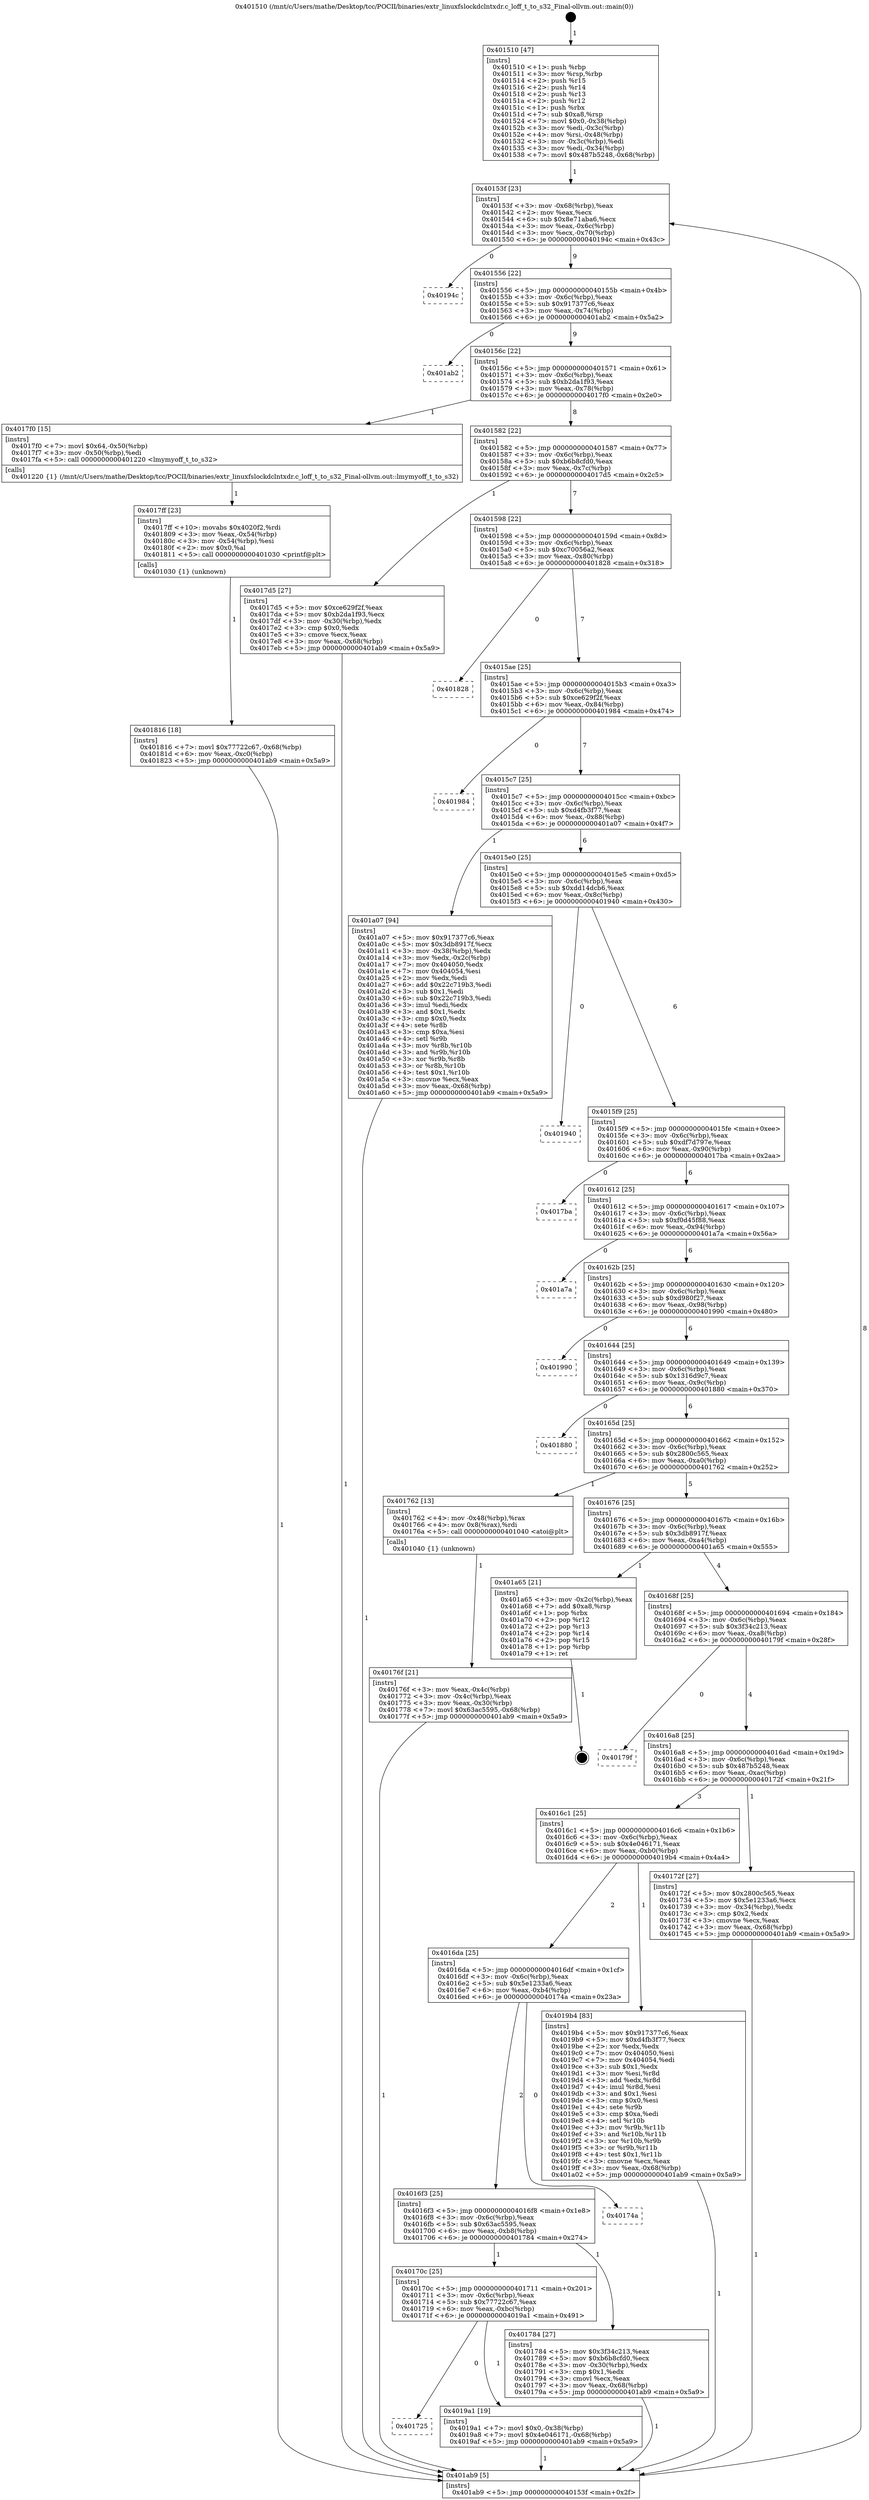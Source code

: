 digraph "0x401510" {
  label = "0x401510 (/mnt/c/Users/mathe/Desktop/tcc/POCII/binaries/extr_linuxfslockdclntxdr.c_loff_t_to_s32_Final-ollvm.out::main(0))"
  labelloc = "t"
  node[shape=record]

  Entry [label="",width=0.3,height=0.3,shape=circle,fillcolor=black,style=filled]
  "0x40153f" [label="{
     0x40153f [23]\l
     | [instrs]\l
     &nbsp;&nbsp;0x40153f \<+3\>: mov -0x68(%rbp),%eax\l
     &nbsp;&nbsp;0x401542 \<+2\>: mov %eax,%ecx\l
     &nbsp;&nbsp;0x401544 \<+6\>: sub $0x8e71aba6,%ecx\l
     &nbsp;&nbsp;0x40154a \<+3\>: mov %eax,-0x6c(%rbp)\l
     &nbsp;&nbsp;0x40154d \<+3\>: mov %ecx,-0x70(%rbp)\l
     &nbsp;&nbsp;0x401550 \<+6\>: je 000000000040194c \<main+0x43c\>\l
  }"]
  "0x40194c" [label="{
     0x40194c\l
  }", style=dashed]
  "0x401556" [label="{
     0x401556 [22]\l
     | [instrs]\l
     &nbsp;&nbsp;0x401556 \<+5\>: jmp 000000000040155b \<main+0x4b\>\l
     &nbsp;&nbsp;0x40155b \<+3\>: mov -0x6c(%rbp),%eax\l
     &nbsp;&nbsp;0x40155e \<+5\>: sub $0x917377c6,%eax\l
     &nbsp;&nbsp;0x401563 \<+3\>: mov %eax,-0x74(%rbp)\l
     &nbsp;&nbsp;0x401566 \<+6\>: je 0000000000401ab2 \<main+0x5a2\>\l
  }"]
  Exit [label="",width=0.3,height=0.3,shape=circle,fillcolor=black,style=filled,peripheries=2]
  "0x401ab2" [label="{
     0x401ab2\l
  }", style=dashed]
  "0x40156c" [label="{
     0x40156c [22]\l
     | [instrs]\l
     &nbsp;&nbsp;0x40156c \<+5\>: jmp 0000000000401571 \<main+0x61\>\l
     &nbsp;&nbsp;0x401571 \<+3\>: mov -0x6c(%rbp),%eax\l
     &nbsp;&nbsp;0x401574 \<+5\>: sub $0xb2da1f93,%eax\l
     &nbsp;&nbsp;0x401579 \<+3\>: mov %eax,-0x78(%rbp)\l
     &nbsp;&nbsp;0x40157c \<+6\>: je 00000000004017f0 \<main+0x2e0\>\l
  }"]
  "0x401725" [label="{
     0x401725\l
  }", style=dashed]
  "0x4017f0" [label="{
     0x4017f0 [15]\l
     | [instrs]\l
     &nbsp;&nbsp;0x4017f0 \<+7\>: movl $0x64,-0x50(%rbp)\l
     &nbsp;&nbsp;0x4017f7 \<+3\>: mov -0x50(%rbp),%edi\l
     &nbsp;&nbsp;0x4017fa \<+5\>: call 0000000000401220 \<lmymyoff_t_to_s32\>\l
     | [calls]\l
     &nbsp;&nbsp;0x401220 \{1\} (/mnt/c/Users/mathe/Desktop/tcc/POCII/binaries/extr_linuxfslockdclntxdr.c_loff_t_to_s32_Final-ollvm.out::lmymyoff_t_to_s32)\l
  }"]
  "0x401582" [label="{
     0x401582 [22]\l
     | [instrs]\l
     &nbsp;&nbsp;0x401582 \<+5\>: jmp 0000000000401587 \<main+0x77\>\l
     &nbsp;&nbsp;0x401587 \<+3\>: mov -0x6c(%rbp),%eax\l
     &nbsp;&nbsp;0x40158a \<+5\>: sub $0xb6b8cfd0,%eax\l
     &nbsp;&nbsp;0x40158f \<+3\>: mov %eax,-0x7c(%rbp)\l
     &nbsp;&nbsp;0x401592 \<+6\>: je 00000000004017d5 \<main+0x2c5\>\l
  }"]
  "0x4019a1" [label="{
     0x4019a1 [19]\l
     | [instrs]\l
     &nbsp;&nbsp;0x4019a1 \<+7\>: movl $0x0,-0x38(%rbp)\l
     &nbsp;&nbsp;0x4019a8 \<+7\>: movl $0x4e046171,-0x68(%rbp)\l
     &nbsp;&nbsp;0x4019af \<+5\>: jmp 0000000000401ab9 \<main+0x5a9\>\l
  }"]
  "0x4017d5" [label="{
     0x4017d5 [27]\l
     | [instrs]\l
     &nbsp;&nbsp;0x4017d5 \<+5\>: mov $0xce629f2f,%eax\l
     &nbsp;&nbsp;0x4017da \<+5\>: mov $0xb2da1f93,%ecx\l
     &nbsp;&nbsp;0x4017df \<+3\>: mov -0x30(%rbp),%edx\l
     &nbsp;&nbsp;0x4017e2 \<+3\>: cmp $0x0,%edx\l
     &nbsp;&nbsp;0x4017e5 \<+3\>: cmove %ecx,%eax\l
     &nbsp;&nbsp;0x4017e8 \<+3\>: mov %eax,-0x68(%rbp)\l
     &nbsp;&nbsp;0x4017eb \<+5\>: jmp 0000000000401ab9 \<main+0x5a9\>\l
  }"]
  "0x401598" [label="{
     0x401598 [22]\l
     | [instrs]\l
     &nbsp;&nbsp;0x401598 \<+5\>: jmp 000000000040159d \<main+0x8d\>\l
     &nbsp;&nbsp;0x40159d \<+3\>: mov -0x6c(%rbp),%eax\l
     &nbsp;&nbsp;0x4015a0 \<+5\>: sub $0xc70056a2,%eax\l
     &nbsp;&nbsp;0x4015a5 \<+3\>: mov %eax,-0x80(%rbp)\l
     &nbsp;&nbsp;0x4015a8 \<+6\>: je 0000000000401828 \<main+0x318\>\l
  }"]
  "0x401816" [label="{
     0x401816 [18]\l
     | [instrs]\l
     &nbsp;&nbsp;0x401816 \<+7\>: movl $0x77722c67,-0x68(%rbp)\l
     &nbsp;&nbsp;0x40181d \<+6\>: mov %eax,-0xc0(%rbp)\l
     &nbsp;&nbsp;0x401823 \<+5\>: jmp 0000000000401ab9 \<main+0x5a9\>\l
  }"]
  "0x401828" [label="{
     0x401828\l
  }", style=dashed]
  "0x4015ae" [label="{
     0x4015ae [25]\l
     | [instrs]\l
     &nbsp;&nbsp;0x4015ae \<+5\>: jmp 00000000004015b3 \<main+0xa3\>\l
     &nbsp;&nbsp;0x4015b3 \<+3\>: mov -0x6c(%rbp),%eax\l
     &nbsp;&nbsp;0x4015b6 \<+5\>: sub $0xce629f2f,%eax\l
     &nbsp;&nbsp;0x4015bb \<+6\>: mov %eax,-0x84(%rbp)\l
     &nbsp;&nbsp;0x4015c1 \<+6\>: je 0000000000401984 \<main+0x474\>\l
  }"]
  "0x4017ff" [label="{
     0x4017ff [23]\l
     | [instrs]\l
     &nbsp;&nbsp;0x4017ff \<+10\>: movabs $0x4020f2,%rdi\l
     &nbsp;&nbsp;0x401809 \<+3\>: mov %eax,-0x54(%rbp)\l
     &nbsp;&nbsp;0x40180c \<+3\>: mov -0x54(%rbp),%esi\l
     &nbsp;&nbsp;0x40180f \<+2\>: mov $0x0,%al\l
     &nbsp;&nbsp;0x401811 \<+5\>: call 0000000000401030 \<printf@plt\>\l
     | [calls]\l
     &nbsp;&nbsp;0x401030 \{1\} (unknown)\l
  }"]
  "0x401984" [label="{
     0x401984\l
  }", style=dashed]
  "0x4015c7" [label="{
     0x4015c7 [25]\l
     | [instrs]\l
     &nbsp;&nbsp;0x4015c7 \<+5\>: jmp 00000000004015cc \<main+0xbc\>\l
     &nbsp;&nbsp;0x4015cc \<+3\>: mov -0x6c(%rbp),%eax\l
     &nbsp;&nbsp;0x4015cf \<+5\>: sub $0xd4fb3f77,%eax\l
     &nbsp;&nbsp;0x4015d4 \<+6\>: mov %eax,-0x88(%rbp)\l
     &nbsp;&nbsp;0x4015da \<+6\>: je 0000000000401a07 \<main+0x4f7\>\l
  }"]
  "0x40170c" [label="{
     0x40170c [25]\l
     | [instrs]\l
     &nbsp;&nbsp;0x40170c \<+5\>: jmp 0000000000401711 \<main+0x201\>\l
     &nbsp;&nbsp;0x401711 \<+3\>: mov -0x6c(%rbp),%eax\l
     &nbsp;&nbsp;0x401714 \<+5\>: sub $0x77722c67,%eax\l
     &nbsp;&nbsp;0x401719 \<+6\>: mov %eax,-0xbc(%rbp)\l
     &nbsp;&nbsp;0x40171f \<+6\>: je 00000000004019a1 \<main+0x491\>\l
  }"]
  "0x401a07" [label="{
     0x401a07 [94]\l
     | [instrs]\l
     &nbsp;&nbsp;0x401a07 \<+5\>: mov $0x917377c6,%eax\l
     &nbsp;&nbsp;0x401a0c \<+5\>: mov $0x3db8917f,%ecx\l
     &nbsp;&nbsp;0x401a11 \<+3\>: mov -0x38(%rbp),%edx\l
     &nbsp;&nbsp;0x401a14 \<+3\>: mov %edx,-0x2c(%rbp)\l
     &nbsp;&nbsp;0x401a17 \<+7\>: mov 0x404050,%edx\l
     &nbsp;&nbsp;0x401a1e \<+7\>: mov 0x404054,%esi\l
     &nbsp;&nbsp;0x401a25 \<+2\>: mov %edx,%edi\l
     &nbsp;&nbsp;0x401a27 \<+6\>: add $0x22c719b3,%edi\l
     &nbsp;&nbsp;0x401a2d \<+3\>: sub $0x1,%edi\l
     &nbsp;&nbsp;0x401a30 \<+6\>: sub $0x22c719b3,%edi\l
     &nbsp;&nbsp;0x401a36 \<+3\>: imul %edi,%edx\l
     &nbsp;&nbsp;0x401a39 \<+3\>: and $0x1,%edx\l
     &nbsp;&nbsp;0x401a3c \<+3\>: cmp $0x0,%edx\l
     &nbsp;&nbsp;0x401a3f \<+4\>: sete %r8b\l
     &nbsp;&nbsp;0x401a43 \<+3\>: cmp $0xa,%esi\l
     &nbsp;&nbsp;0x401a46 \<+4\>: setl %r9b\l
     &nbsp;&nbsp;0x401a4a \<+3\>: mov %r8b,%r10b\l
     &nbsp;&nbsp;0x401a4d \<+3\>: and %r9b,%r10b\l
     &nbsp;&nbsp;0x401a50 \<+3\>: xor %r9b,%r8b\l
     &nbsp;&nbsp;0x401a53 \<+3\>: or %r8b,%r10b\l
     &nbsp;&nbsp;0x401a56 \<+4\>: test $0x1,%r10b\l
     &nbsp;&nbsp;0x401a5a \<+3\>: cmovne %ecx,%eax\l
     &nbsp;&nbsp;0x401a5d \<+3\>: mov %eax,-0x68(%rbp)\l
     &nbsp;&nbsp;0x401a60 \<+5\>: jmp 0000000000401ab9 \<main+0x5a9\>\l
  }"]
  "0x4015e0" [label="{
     0x4015e0 [25]\l
     | [instrs]\l
     &nbsp;&nbsp;0x4015e0 \<+5\>: jmp 00000000004015e5 \<main+0xd5\>\l
     &nbsp;&nbsp;0x4015e5 \<+3\>: mov -0x6c(%rbp),%eax\l
     &nbsp;&nbsp;0x4015e8 \<+5\>: sub $0xdd14dcb6,%eax\l
     &nbsp;&nbsp;0x4015ed \<+6\>: mov %eax,-0x8c(%rbp)\l
     &nbsp;&nbsp;0x4015f3 \<+6\>: je 0000000000401940 \<main+0x430\>\l
  }"]
  "0x401784" [label="{
     0x401784 [27]\l
     | [instrs]\l
     &nbsp;&nbsp;0x401784 \<+5\>: mov $0x3f34c213,%eax\l
     &nbsp;&nbsp;0x401789 \<+5\>: mov $0xb6b8cfd0,%ecx\l
     &nbsp;&nbsp;0x40178e \<+3\>: mov -0x30(%rbp),%edx\l
     &nbsp;&nbsp;0x401791 \<+3\>: cmp $0x1,%edx\l
     &nbsp;&nbsp;0x401794 \<+3\>: cmovl %ecx,%eax\l
     &nbsp;&nbsp;0x401797 \<+3\>: mov %eax,-0x68(%rbp)\l
     &nbsp;&nbsp;0x40179a \<+5\>: jmp 0000000000401ab9 \<main+0x5a9\>\l
  }"]
  "0x401940" [label="{
     0x401940\l
  }", style=dashed]
  "0x4015f9" [label="{
     0x4015f9 [25]\l
     | [instrs]\l
     &nbsp;&nbsp;0x4015f9 \<+5\>: jmp 00000000004015fe \<main+0xee\>\l
     &nbsp;&nbsp;0x4015fe \<+3\>: mov -0x6c(%rbp),%eax\l
     &nbsp;&nbsp;0x401601 \<+5\>: sub $0xdf7d797e,%eax\l
     &nbsp;&nbsp;0x401606 \<+6\>: mov %eax,-0x90(%rbp)\l
     &nbsp;&nbsp;0x40160c \<+6\>: je 00000000004017ba \<main+0x2aa\>\l
  }"]
  "0x4016f3" [label="{
     0x4016f3 [25]\l
     | [instrs]\l
     &nbsp;&nbsp;0x4016f3 \<+5\>: jmp 00000000004016f8 \<main+0x1e8\>\l
     &nbsp;&nbsp;0x4016f8 \<+3\>: mov -0x6c(%rbp),%eax\l
     &nbsp;&nbsp;0x4016fb \<+5\>: sub $0x63ac5595,%eax\l
     &nbsp;&nbsp;0x401700 \<+6\>: mov %eax,-0xb8(%rbp)\l
     &nbsp;&nbsp;0x401706 \<+6\>: je 0000000000401784 \<main+0x274\>\l
  }"]
  "0x4017ba" [label="{
     0x4017ba\l
  }", style=dashed]
  "0x401612" [label="{
     0x401612 [25]\l
     | [instrs]\l
     &nbsp;&nbsp;0x401612 \<+5\>: jmp 0000000000401617 \<main+0x107\>\l
     &nbsp;&nbsp;0x401617 \<+3\>: mov -0x6c(%rbp),%eax\l
     &nbsp;&nbsp;0x40161a \<+5\>: sub $0xf0d45f88,%eax\l
     &nbsp;&nbsp;0x40161f \<+6\>: mov %eax,-0x94(%rbp)\l
     &nbsp;&nbsp;0x401625 \<+6\>: je 0000000000401a7a \<main+0x56a\>\l
  }"]
  "0x40174a" [label="{
     0x40174a\l
  }", style=dashed]
  "0x401a7a" [label="{
     0x401a7a\l
  }", style=dashed]
  "0x40162b" [label="{
     0x40162b [25]\l
     | [instrs]\l
     &nbsp;&nbsp;0x40162b \<+5\>: jmp 0000000000401630 \<main+0x120\>\l
     &nbsp;&nbsp;0x401630 \<+3\>: mov -0x6c(%rbp),%eax\l
     &nbsp;&nbsp;0x401633 \<+5\>: sub $0xd980f27,%eax\l
     &nbsp;&nbsp;0x401638 \<+6\>: mov %eax,-0x98(%rbp)\l
     &nbsp;&nbsp;0x40163e \<+6\>: je 0000000000401990 \<main+0x480\>\l
  }"]
  "0x4016da" [label="{
     0x4016da [25]\l
     | [instrs]\l
     &nbsp;&nbsp;0x4016da \<+5\>: jmp 00000000004016df \<main+0x1cf\>\l
     &nbsp;&nbsp;0x4016df \<+3\>: mov -0x6c(%rbp),%eax\l
     &nbsp;&nbsp;0x4016e2 \<+5\>: sub $0x5e1233a6,%eax\l
     &nbsp;&nbsp;0x4016e7 \<+6\>: mov %eax,-0xb4(%rbp)\l
     &nbsp;&nbsp;0x4016ed \<+6\>: je 000000000040174a \<main+0x23a\>\l
  }"]
  "0x401990" [label="{
     0x401990\l
  }", style=dashed]
  "0x401644" [label="{
     0x401644 [25]\l
     | [instrs]\l
     &nbsp;&nbsp;0x401644 \<+5\>: jmp 0000000000401649 \<main+0x139\>\l
     &nbsp;&nbsp;0x401649 \<+3\>: mov -0x6c(%rbp),%eax\l
     &nbsp;&nbsp;0x40164c \<+5\>: sub $0x1316d9c7,%eax\l
     &nbsp;&nbsp;0x401651 \<+6\>: mov %eax,-0x9c(%rbp)\l
     &nbsp;&nbsp;0x401657 \<+6\>: je 0000000000401880 \<main+0x370\>\l
  }"]
  "0x4019b4" [label="{
     0x4019b4 [83]\l
     | [instrs]\l
     &nbsp;&nbsp;0x4019b4 \<+5\>: mov $0x917377c6,%eax\l
     &nbsp;&nbsp;0x4019b9 \<+5\>: mov $0xd4fb3f77,%ecx\l
     &nbsp;&nbsp;0x4019be \<+2\>: xor %edx,%edx\l
     &nbsp;&nbsp;0x4019c0 \<+7\>: mov 0x404050,%esi\l
     &nbsp;&nbsp;0x4019c7 \<+7\>: mov 0x404054,%edi\l
     &nbsp;&nbsp;0x4019ce \<+3\>: sub $0x1,%edx\l
     &nbsp;&nbsp;0x4019d1 \<+3\>: mov %esi,%r8d\l
     &nbsp;&nbsp;0x4019d4 \<+3\>: add %edx,%r8d\l
     &nbsp;&nbsp;0x4019d7 \<+4\>: imul %r8d,%esi\l
     &nbsp;&nbsp;0x4019db \<+3\>: and $0x1,%esi\l
     &nbsp;&nbsp;0x4019de \<+3\>: cmp $0x0,%esi\l
     &nbsp;&nbsp;0x4019e1 \<+4\>: sete %r9b\l
     &nbsp;&nbsp;0x4019e5 \<+3\>: cmp $0xa,%edi\l
     &nbsp;&nbsp;0x4019e8 \<+4\>: setl %r10b\l
     &nbsp;&nbsp;0x4019ec \<+3\>: mov %r9b,%r11b\l
     &nbsp;&nbsp;0x4019ef \<+3\>: and %r10b,%r11b\l
     &nbsp;&nbsp;0x4019f2 \<+3\>: xor %r10b,%r9b\l
     &nbsp;&nbsp;0x4019f5 \<+3\>: or %r9b,%r11b\l
     &nbsp;&nbsp;0x4019f8 \<+4\>: test $0x1,%r11b\l
     &nbsp;&nbsp;0x4019fc \<+3\>: cmovne %ecx,%eax\l
     &nbsp;&nbsp;0x4019ff \<+3\>: mov %eax,-0x68(%rbp)\l
     &nbsp;&nbsp;0x401a02 \<+5\>: jmp 0000000000401ab9 \<main+0x5a9\>\l
  }"]
  "0x401880" [label="{
     0x401880\l
  }", style=dashed]
  "0x40165d" [label="{
     0x40165d [25]\l
     | [instrs]\l
     &nbsp;&nbsp;0x40165d \<+5\>: jmp 0000000000401662 \<main+0x152\>\l
     &nbsp;&nbsp;0x401662 \<+3\>: mov -0x6c(%rbp),%eax\l
     &nbsp;&nbsp;0x401665 \<+5\>: sub $0x2800c565,%eax\l
     &nbsp;&nbsp;0x40166a \<+6\>: mov %eax,-0xa0(%rbp)\l
     &nbsp;&nbsp;0x401670 \<+6\>: je 0000000000401762 \<main+0x252\>\l
  }"]
  "0x40176f" [label="{
     0x40176f [21]\l
     | [instrs]\l
     &nbsp;&nbsp;0x40176f \<+3\>: mov %eax,-0x4c(%rbp)\l
     &nbsp;&nbsp;0x401772 \<+3\>: mov -0x4c(%rbp),%eax\l
     &nbsp;&nbsp;0x401775 \<+3\>: mov %eax,-0x30(%rbp)\l
     &nbsp;&nbsp;0x401778 \<+7\>: movl $0x63ac5595,-0x68(%rbp)\l
     &nbsp;&nbsp;0x40177f \<+5\>: jmp 0000000000401ab9 \<main+0x5a9\>\l
  }"]
  "0x401762" [label="{
     0x401762 [13]\l
     | [instrs]\l
     &nbsp;&nbsp;0x401762 \<+4\>: mov -0x48(%rbp),%rax\l
     &nbsp;&nbsp;0x401766 \<+4\>: mov 0x8(%rax),%rdi\l
     &nbsp;&nbsp;0x40176a \<+5\>: call 0000000000401040 \<atoi@plt\>\l
     | [calls]\l
     &nbsp;&nbsp;0x401040 \{1\} (unknown)\l
  }"]
  "0x401676" [label="{
     0x401676 [25]\l
     | [instrs]\l
     &nbsp;&nbsp;0x401676 \<+5\>: jmp 000000000040167b \<main+0x16b\>\l
     &nbsp;&nbsp;0x40167b \<+3\>: mov -0x6c(%rbp),%eax\l
     &nbsp;&nbsp;0x40167e \<+5\>: sub $0x3db8917f,%eax\l
     &nbsp;&nbsp;0x401683 \<+6\>: mov %eax,-0xa4(%rbp)\l
     &nbsp;&nbsp;0x401689 \<+6\>: je 0000000000401a65 \<main+0x555\>\l
  }"]
  "0x401510" [label="{
     0x401510 [47]\l
     | [instrs]\l
     &nbsp;&nbsp;0x401510 \<+1\>: push %rbp\l
     &nbsp;&nbsp;0x401511 \<+3\>: mov %rsp,%rbp\l
     &nbsp;&nbsp;0x401514 \<+2\>: push %r15\l
     &nbsp;&nbsp;0x401516 \<+2\>: push %r14\l
     &nbsp;&nbsp;0x401518 \<+2\>: push %r13\l
     &nbsp;&nbsp;0x40151a \<+2\>: push %r12\l
     &nbsp;&nbsp;0x40151c \<+1\>: push %rbx\l
     &nbsp;&nbsp;0x40151d \<+7\>: sub $0xa8,%rsp\l
     &nbsp;&nbsp;0x401524 \<+7\>: movl $0x0,-0x38(%rbp)\l
     &nbsp;&nbsp;0x40152b \<+3\>: mov %edi,-0x3c(%rbp)\l
     &nbsp;&nbsp;0x40152e \<+4\>: mov %rsi,-0x48(%rbp)\l
     &nbsp;&nbsp;0x401532 \<+3\>: mov -0x3c(%rbp),%edi\l
     &nbsp;&nbsp;0x401535 \<+3\>: mov %edi,-0x34(%rbp)\l
     &nbsp;&nbsp;0x401538 \<+7\>: movl $0x487b5248,-0x68(%rbp)\l
  }"]
  "0x401a65" [label="{
     0x401a65 [21]\l
     | [instrs]\l
     &nbsp;&nbsp;0x401a65 \<+3\>: mov -0x2c(%rbp),%eax\l
     &nbsp;&nbsp;0x401a68 \<+7\>: add $0xa8,%rsp\l
     &nbsp;&nbsp;0x401a6f \<+1\>: pop %rbx\l
     &nbsp;&nbsp;0x401a70 \<+2\>: pop %r12\l
     &nbsp;&nbsp;0x401a72 \<+2\>: pop %r13\l
     &nbsp;&nbsp;0x401a74 \<+2\>: pop %r14\l
     &nbsp;&nbsp;0x401a76 \<+2\>: pop %r15\l
     &nbsp;&nbsp;0x401a78 \<+1\>: pop %rbp\l
     &nbsp;&nbsp;0x401a79 \<+1\>: ret\l
  }"]
  "0x40168f" [label="{
     0x40168f [25]\l
     | [instrs]\l
     &nbsp;&nbsp;0x40168f \<+5\>: jmp 0000000000401694 \<main+0x184\>\l
     &nbsp;&nbsp;0x401694 \<+3\>: mov -0x6c(%rbp),%eax\l
     &nbsp;&nbsp;0x401697 \<+5\>: sub $0x3f34c213,%eax\l
     &nbsp;&nbsp;0x40169c \<+6\>: mov %eax,-0xa8(%rbp)\l
     &nbsp;&nbsp;0x4016a2 \<+6\>: je 000000000040179f \<main+0x28f\>\l
  }"]
  "0x401ab9" [label="{
     0x401ab9 [5]\l
     | [instrs]\l
     &nbsp;&nbsp;0x401ab9 \<+5\>: jmp 000000000040153f \<main+0x2f\>\l
  }"]
  "0x40179f" [label="{
     0x40179f\l
  }", style=dashed]
  "0x4016a8" [label="{
     0x4016a8 [25]\l
     | [instrs]\l
     &nbsp;&nbsp;0x4016a8 \<+5\>: jmp 00000000004016ad \<main+0x19d\>\l
     &nbsp;&nbsp;0x4016ad \<+3\>: mov -0x6c(%rbp),%eax\l
     &nbsp;&nbsp;0x4016b0 \<+5\>: sub $0x487b5248,%eax\l
     &nbsp;&nbsp;0x4016b5 \<+6\>: mov %eax,-0xac(%rbp)\l
     &nbsp;&nbsp;0x4016bb \<+6\>: je 000000000040172f \<main+0x21f\>\l
  }"]
  "0x4016c1" [label="{
     0x4016c1 [25]\l
     | [instrs]\l
     &nbsp;&nbsp;0x4016c1 \<+5\>: jmp 00000000004016c6 \<main+0x1b6\>\l
     &nbsp;&nbsp;0x4016c6 \<+3\>: mov -0x6c(%rbp),%eax\l
     &nbsp;&nbsp;0x4016c9 \<+5\>: sub $0x4e046171,%eax\l
     &nbsp;&nbsp;0x4016ce \<+6\>: mov %eax,-0xb0(%rbp)\l
     &nbsp;&nbsp;0x4016d4 \<+6\>: je 00000000004019b4 \<main+0x4a4\>\l
  }"]
  "0x40172f" [label="{
     0x40172f [27]\l
     | [instrs]\l
     &nbsp;&nbsp;0x40172f \<+5\>: mov $0x2800c565,%eax\l
     &nbsp;&nbsp;0x401734 \<+5\>: mov $0x5e1233a6,%ecx\l
     &nbsp;&nbsp;0x401739 \<+3\>: mov -0x34(%rbp),%edx\l
     &nbsp;&nbsp;0x40173c \<+3\>: cmp $0x2,%edx\l
     &nbsp;&nbsp;0x40173f \<+3\>: cmovne %ecx,%eax\l
     &nbsp;&nbsp;0x401742 \<+3\>: mov %eax,-0x68(%rbp)\l
     &nbsp;&nbsp;0x401745 \<+5\>: jmp 0000000000401ab9 \<main+0x5a9\>\l
  }"]
  Entry -> "0x401510" [label=" 1"]
  "0x40153f" -> "0x40194c" [label=" 0"]
  "0x40153f" -> "0x401556" [label=" 9"]
  "0x401a65" -> Exit [label=" 1"]
  "0x401556" -> "0x401ab2" [label=" 0"]
  "0x401556" -> "0x40156c" [label=" 9"]
  "0x401a07" -> "0x401ab9" [label=" 1"]
  "0x40156c" -> "0x4017f0" [label=" 1"]
  "0x40156c" -> "0x401582" [label=" 8"]
  "0x4019b4" -> "0x401ab9" [label=" 1"]
  "0x401582" -> "0x4017d5" [label=" 1"]
  "0x401582" -> "0x401598" [label=" 7"]
  "0x4019a1" -> "0x401ab9" [label=" 1"]
  "0x401598" -> "0x401828" [label=" 0"]
  "0x401598" -> "0x4015ae" [label=" 7"]
  "0x40170c" -> "0x4019a1" [label=" 1"]
  "0x4015ae" -> "0x401984" [label=" 0"]
  "0x4015ae" -> "0x4015c7" [label=" 7"]
  "0x40170c" -> "0x401725" [label=" 0"]
  "0x4015c7" -> "0x401a07" [label=" 1"]
  "0x4015c7" -> "0x4015e0" [label=" 6"]
  "0x401816" -> "0x401ab9" [label=" 1"]
  "0x4015e0" -> "0x401940" [label=" 0"]
  "0x4015e0" -> "0x4015f9" [label=" 6"]
  "0x4017ff" -> "0x401816" [label=" 1"]
  "0x4015f9" -> "0x4017ba" [label=" 0"]
  "0x4015f9" -> "0x401612" [label=" 6"]
  "0x4017d5" -> "0x401ab9" [label=" 1"]
  "0x401612" -> "0x401a7a" [label=" 0"]
  "0x401612" -> "0x40162b" [label=" 6"]
  "0x401784" -> "0x401ab9" [label=" 1"]
  "0x40162b" -> "0x401990" [label=" 0"]
  "0x40162b" -> "0x401644" [label=" 6"]
  "0x4016f3" -> "0x401784" [label=" 1"]
  "0x401644" -> "0x401880" [label=" 0"]
  "0x401644" -> "0x40165d" [label=" 6"]
  "0x4017f0" -> "0x4017ff" [label=" 1"]
  "0x40165d" -> "0x401762" [label=" 1"]
  "0x40165d" -> "0x401676" [label=" 5"]
  "0x4016da" -> "0x40174a" [label=" 0"]
  "0x401676" -> "0x401a65" [label=" 1"]
  "0x401676" -> "0x40168f" [label=" 4"]
  "0x4016f3" -> "0x40170c" [label=" 1"]
  "0x40168f" -> "0x40179f" [label=" 0"]
  "0x40168f" -> "0x4016a8" [label=" 4"]
  "0x4016c1" -> "0x4016da" [label=" 2"]
  "0x4016a8" -> "0x40172f" [label=" 1"]
  "0x4016a8" -> "0x4016c1" [label=" 3"]
  "0x40172f" -> "0x401ab9" [label=" 1"]
  "0x401510" -> "0x40153f" [label=" 1"]
  "0x401ab9" -> "0x40153f" [label=" 8"]
  "0x401762" -> "0x40176f" [label=" 1"]
  "0x40176f" -> "0x401ab9" [label=" 1"]
  "0x4016da" -> "0x4016f3" [label=" 2"]
  "0x4016c1" -> "0x4019b4" [label=" 1"]
}
